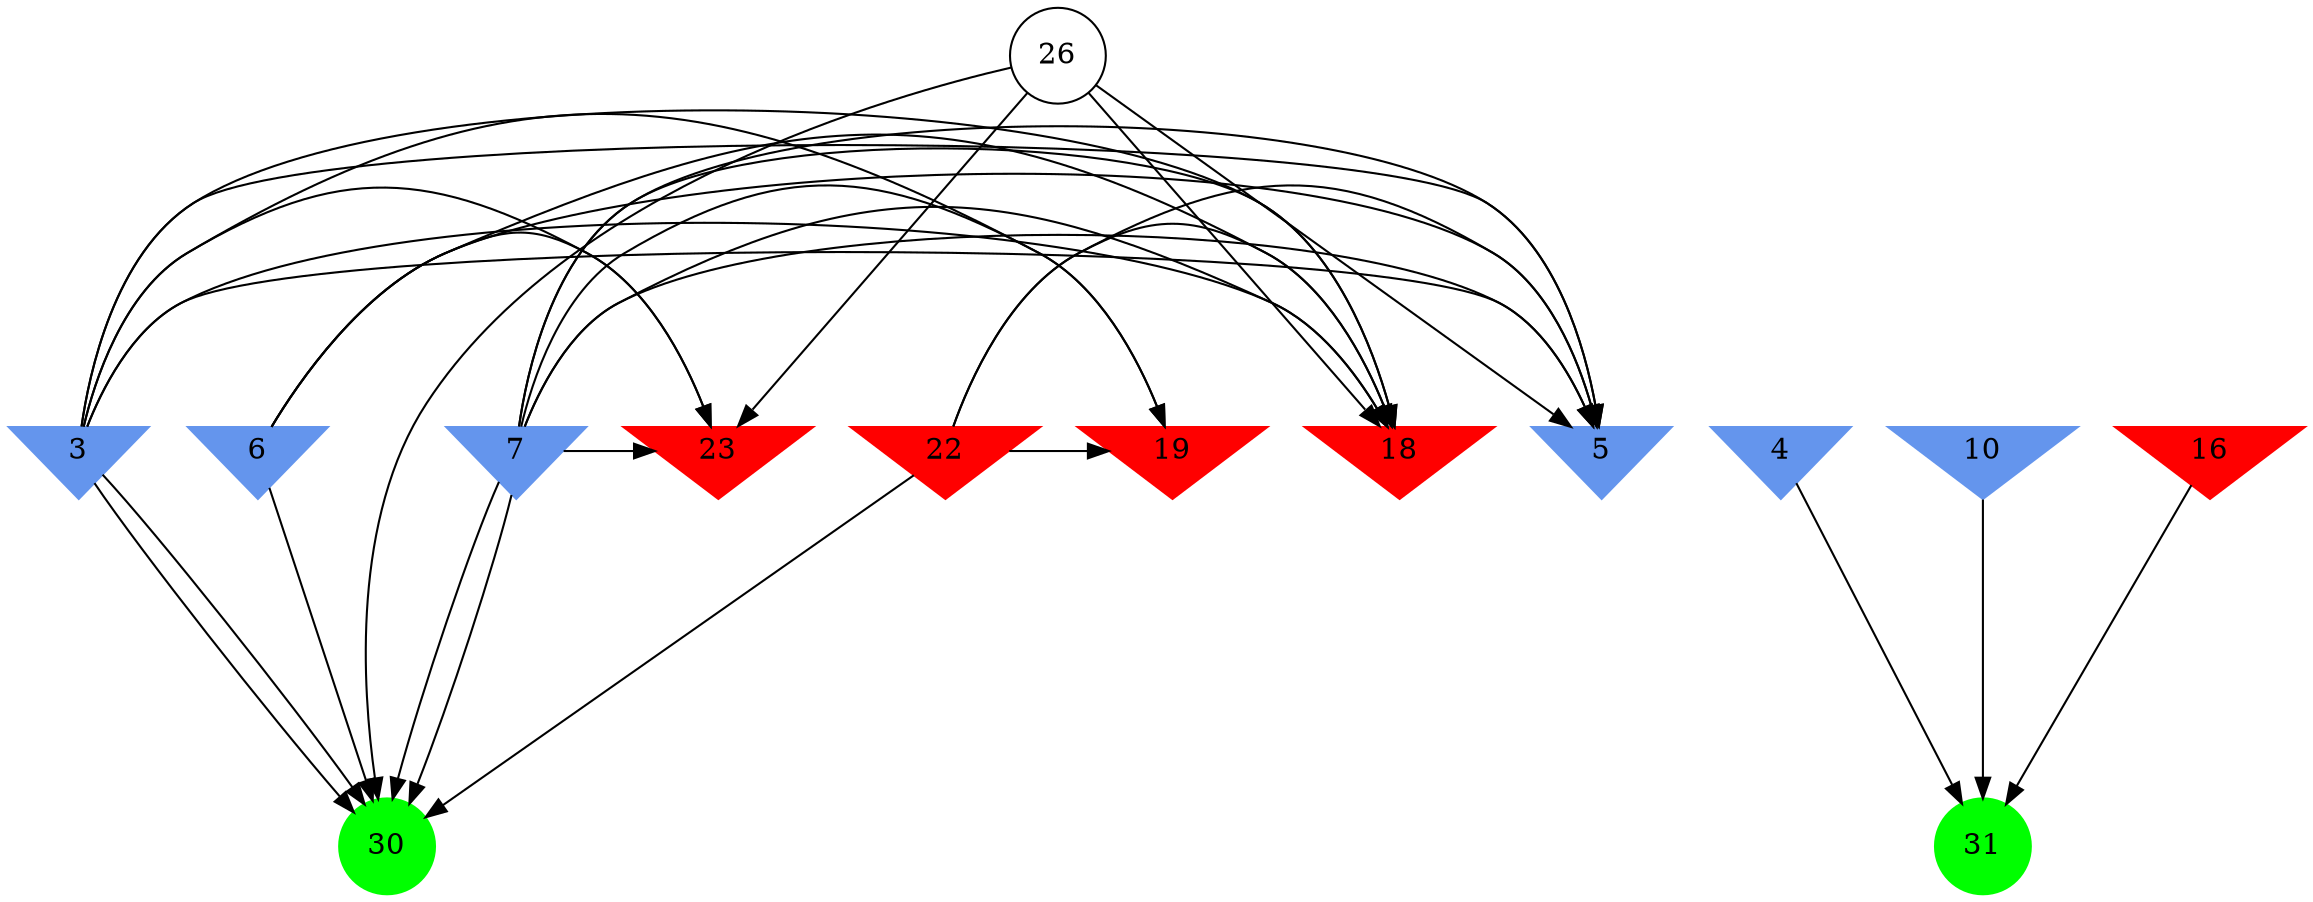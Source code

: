 digraph brain {
	ranksep=2.0;
	3 [shape=invtriangle,style=filled,color=cornflowerblue];
	4 [shape=invtriangle,style=filled,color=cornflowerblue];
	5 [shape=invtriangle,style=filled,color=cornflowerblue];
	6 [shape=invtriangle,style=filled,color=cornflowerblue];
	7 [shape=invtriangle,style=filled,color=cornflowerblue];
	10 [shape=invtriangle,style=filled,color=cornflowerblue];
	16 [shape=invtriangle,style=filled,color=red];
	18 [shape=invtriangle,style=filled,color=red];
	19 [shape=invtriangle,style=filled,color=red];
	22 [shape=invtriangle,style=filled,color=red];
	23 [shape=invtriangle,style=filled,color=red];
	26 [shape=circle,color=black];
	30 [shape=circle,style=filled,color=green];
	31 [shape=circle,style=filled,color=green];
	10	->	31;
	16	->	31;
	4	->	31;
	22	->	30;
	22	->	19;
	22	->	18;
	22	->	5;
	3	->	30;
	3	->	19;
	3	->	18;
	3	->	5;
	7	->	30;
	7	->	19;
	7	->	18;
	7	->	5;
	26	->	30;
	26	->	23;
	26	->	18;
	26	->	5;
	3	->	30;
	3	->	23;
	3	->	18;
	3	->	5;
	7	->	30;
	7	->	23;
	7	->	18;
	7	->	5;
	6	->	30;
	6	->	23;
	6	->	18;
	6	->	5;
	{ rank=same; 3; 4; 5; 6; 7; 10; 16; 18; 19; 22; 23; }
	{ rank=same; 26; }
	{ rank=same; 30; 31; }
}
